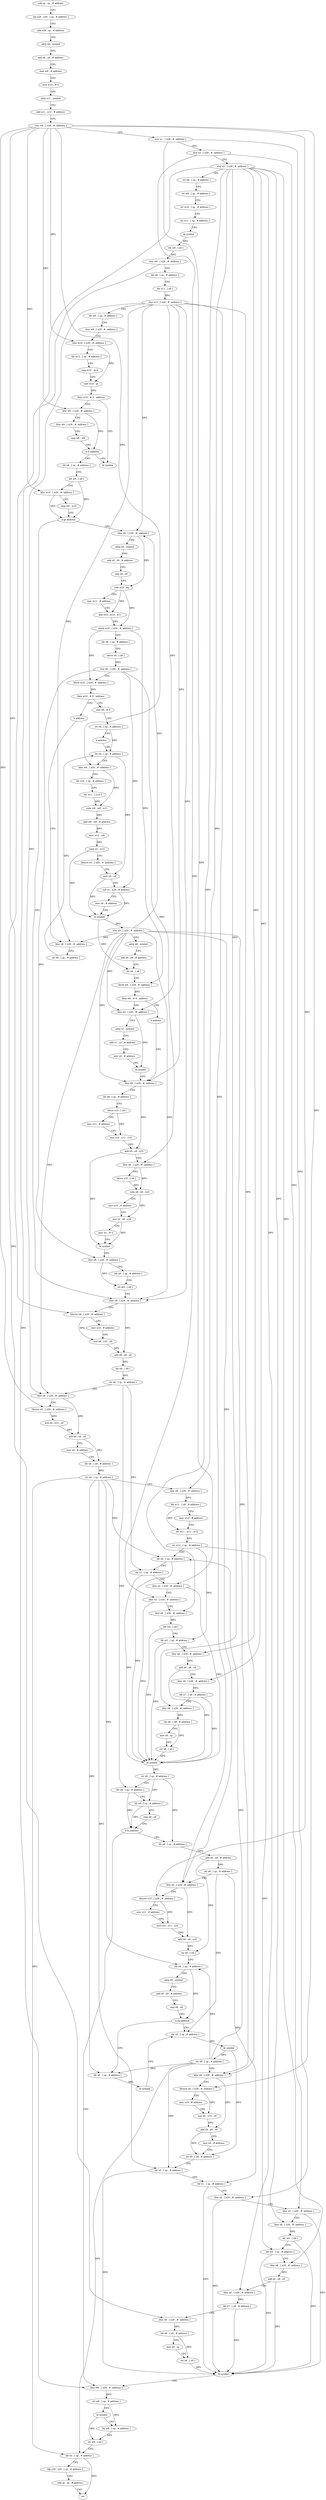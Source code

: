 digraph "func" {
"4227952" [label = "sub sp , sp , # address" ]
"4227956" [label = "stp x29 , x30 , [ sp , # address ]" ]
"4227960" [label = "add x29 , sp , # address" ]
"4227964" [label = "adrp x8 , symbol" ]
"4227968" [label = "add x8 , x8 , # address" ]
"4227972" [label = "mov w9 , # address" ]
"4227976" [label = "mov w10 , # 0" ]
"4227980" [label = "adrp x11 , symbol" ]
"4227984" [label = "add x11 , x11 , # address" ]
"4227988" [label = "stur w0 , [ x29 , #- address ]" ]
"4227992" [label = "stur x1 , [ x29 , #- address ]" ]
"4227996" [label = "stur x2 , [ x29 , #- address ]" ]
"4228000" [label = "stur x3 , [ x29 , #- address ]" ]
"4228004" [label = "str x8 , [ sp , # address ]" ]
"4228008" [label = "str w9 , [ sp , # address ]" ]
"4228012" [label = "str w10 , [ sp , # address ]" ]
"4228016" [label = "str x11 , [ sp , # address ]" ]
"4228020" [label = "bl symbol" ]
"4228024" [label = "ldr w9 , [ x0 ]" ]
"4228028" [label = "stur w9 , [ x29 , #- address ]" ]
"4228032" [label = "ldr x8 , [ sp , # address ]" ]
"4228036" [label = "ldr x11 , [ x8 ]" ]
"4228040" [label = "stur x11 , [ x29 , #- address ]" ]
"4228044" [label = "ldr w9 , [ sp , # address ]" ]
"4228048" [label = "stur w9 , [ x29 , #- address ]" ]
"4228052" [label = "ldur w10 , [ x29 , #- address ]" ]
"4228056" [label = "ldr w12 , [ sp , # address ]" ]
"4228060" [label = "cmp w12 , w10" ]
"4228064" [label = "cset w10 , gt" ]
"4228068" [label = "tbnz w10 , # 0 , address" ]
"4228088" [label = "bl symbol" ]
"4228072" [label = "ldur w8 , [ x29 , #- address ]" ]
"4228076" [label = "ldur w9 , [ x29 , #- address ]" ]
"4228080" [label = "cmp w8 , w9" ]
"4228084" [label = "b.lt address" ]
"4228092" [label = "ldr x8 , [ sp , # address ]" ]
"4228096" [label = "ldr w9 , [ x8 ]" ]
"4228100" [label = "ldur w10 , [ x29 , #- address ]" ]
"4228104" [label = "cmp w9 , w10" ]
"4228108" [label = "b.gt address" ]
"4228352" [label = "ldur x8 , [ x29 , #- address ]" ]
"4228112" [label = "ldur x8 , [ x29 , #- address ]" ]
"4228356" [label = "ldursw x9 , [ x29 , #- address ]" ]
"4228360" [label = "mov x10 , # address" ]
"4228364" [label = "mul x9 , x10 , x9" ]
"4228368" [label = "add x8 , x8 , x9" ]
"4228372" [label = "ldr x8 , [ x8 ]" ]
"4228376" [label = "str x8 , [ sp , # address ]" ]
"4228380" [label = "ldur x8 , [ x29 , #- address ]" ]
"4228384" [label = "ldursw x9 , [ x29 , #- address ]" ]
"4228388" [label = "mul x9 , x10 , x9" ]
"4228392" [label = "add x8 , x8 , x9" ]
"4228396" [label = "mov x9 , # address" ]
"4228400" [label = "ldr x8 , [ x8 , # address ]" ]
"4228404" [label = "str x8 , [ sp , # address ]" ]
"4228408" [label = "ldur x8 , [ x29 , #- address ]" ]
"4228412" [label = "ldr w11 , [ x8 , # address ]" ]
"4228416" [label = "mov w12 , # address" ]
"4228420" [label = "orr w11 , w11 , w12" ]
"4228424" [label = "str w11 , [ sp , # address ]" ]
"4228428" [label = "ldr x0 , [ sp , # address ]" ]
"4228432" [label = "ldr x1 , [ sp , # address ]" ]
"4228436" [label = "ldur x2 , [ x29 , #- address ]" ]
"4228440" [label = "ldur x3 , [ x29 , #- address ]" ]
"4228444" [label = "ldur x8 , [ x29 , #- address ]" ]
"4228448" [label = "ldr w4 , [ x8 ]" ]
"4228452" [label = "ldr w5 , [ sp , # address ]" ]
"4228456" [label = "ldur x8 , [ x29 , #- address ]" ]
"4228460" [label = "add x6 , x8 , x9" ]
"4228464" [label = "ldur x8 , [ x29 , #- address ]" ]
"4228468" [label = "ldr x7 , [ x8 , # address ]" ]
"4228472" [label = "ldur x8 , [ x29 , #- address ]" ]
"4228476" [label = "ldr x8 , [ x8 , # address ]" ]
"4228480" [label = "mov x9 , sp" ]
"4228484" [label = "str x8 , [ x9 ]" ]
"4228488" [label = "bl symbol" ]
"4228492" [label = "str x0 , [ sp , # address ]" ]
"4228496" [label = "ldr x8 , [ sp , # address ]" ]
"4228500" [label = "ldr x9 , [ sp , # address ]" ]
"4228504" [label = "cmp x8 , x9" ]
"4228508" [label = "b.hi address" ]
"4228680" [label = "ldur w8 , [ x29 , #- address ]" ]
"4228512" [label = "ldr x8 , [ sp , # address ]" ]
"4228116" [label = "adrp x9 , symbol" ]
"4228120" [label = "add x9 , x9 , # address" ]
"4228124" [label = "cmp x8 , x9" ]
"4228128" [label = "cset w10 , eq" ]
"4228132" [label = "mov w11 , # address" ]
"4228136" [label = "and w10 , w10 , w11" ]
"4228140" [label = "sturb w10 , [ x29 , #- address ]" ]
"4228144" [label = "ldr x8 , [ sp , # address ]" ]
"4228148" [label = "ldrsw x9 , [ x8 ]" ]
"4228152" [label = "stur x9 , [ x29 , #- address ]" ]
"4228156" [label = "ldurb w10 , [ x29 , #- address ]" ]
"4228160" [label = "tbnz w10 , # 0 , address" ]
"4228168" [label = "mov x8 , # 0" ]
"4228164" [label = "b address" ]
"4228684" [label = "str w8 , [ sp , # address ]" ]
"4228688" [label = "bl symbol" ]
"4228692" [label = "ldr w8 , [ sp , # address ]" ]
"4228696" [label = "str w8 , [ x0 ]" ]
"4228700" [label = "ldr x0 , [ sp , # address ]" ]
"4228704" [label = "ldp x29 , x30 , [ sp , # address ]" ]
"4228708" [label = "add sp , sp , # address" ]
"4228712" [label = "ret" ]
"4228516" [label = "add x8 , x8 , # address" ]
"4228520" [label = "str x8 , [ sp , # address ]" ]
"4228524" [label = "ldur x9 , [ x29 , #- address ]" ]
"4228528" [label = "ldursw x10 , [ x29 , #- address ]" ]
"4228532" [label = "mov x11 , # address" ]
"4228536" [label = "mul x10 , x11 , x10" ]
"4228540" [label = "add x9 , x9 , x10" ]
"4228544" [label = "str x8 , [ x9 ]" ]
"4228548" [label = "ldr x8 , [ sp , # address ]" ]
"4228552" [label = "adrp x9 , symbol" ]
"4228556" [label = "add x9 , x9 , # address" ]
"4228560" [label = "cmp x8 , x9" ]
"4228564" [label = "b.eq address" ]
"4228576" [label = "ldr x0 , [ sp , # address ]" ]
"4228568" [label = "ldr x0 , [ sp , # address ]" ]
"4228172" [label = "str x8 , [ sp , # address ]" ]
"4228176" [label = "b address" ]
"4228188" [label = "ldr x8 , [ sp , # address ]" ]
"4228180" [label = "ldur x8 , [ x29 , #- address ]" ]
"4228580" [label = "bl symbol" ]
"4228584" [label = "str x0 , [ sp , # address ]" ]
"4228588" [label = "ldur x8 , [ x29 , #- address ]" ]
"4228592" [label = "ldursw x9 , [ x29 , #- address ]" ]
"4228596" [label = "mov x10 , # address" ]
"4228600" [label = "mul x9 , x10 , x9" ]
"4228604" [label = "add x8 , x8 , x9" ]
"4228608" [label = "mov x9 , # address" ]
"4228612" [label = "str x0 , [ x8 , # address ]" ]
"4228616" [label = "ldr x0 , [ sp , # address ]" ]
"4228620" [label = "ldr x1 , [ sp , # address ]" ]
"4228624" [label = "ldur x2 , [ x29 , #- address ]" ]
"4228628" [label = "ldur x3 , [ x29 , #- address ]" ]
"4228632" [label = "ldur x8 , [ x29 , #- address ]" ]
"4228636" [label = "ldr w4 , [ x8 ]" ]
"4228640" [label = "ldr w5 , [ sp , # address ]" ]
"4228644" [label = "ldur x8 , [ x29 , #- address ]" ]
"4228648" [label = "add x6 , x8 , x9" ]
"4228652" [label = "ldur x8 , [ x29 , #- address ]" ]
"4228656" [label = "ldr x7 , [ x8 , # address ]" ]
"4228660" [label = "ldur x8 , [ x29 , #- address ]" ]
"4228664" [label = "ldr x8 , [ x8 , # address ]" ]
"4228668" [label = "mov x9 , sp" ]
"4228672" [label = "str x8 , [ x9 ]" ]
"4228676" [label = "bl symbol" ]
"4228572" [label = "bl symbol" ]
"4228192" [label = "ldur w9 , [ x29 , #- address ]" ]
"4228196" [label = "ldr x10 , [ sp , # address ]" ]
"4228200" [label = "ldr w11 , [ x10 ]" ]
"4228204" [label = "subs w9 , w9 , w11" ]
"4228208" [label = "add w9 , w9 , # address" ]
"4228212" [label = "mov w12 , w9" ]
"4228216" [label = "sxtw x2 , w12" ]
"4228220" [label = "ldursw x3 , [ x29 , #- address ]" ]
"4228224" [label = "mov x0 , x8" ]
"4228228" [label = "sub x1 , x29 , # address" ]
"4228232" [label = "mov x4 , # address" ]
"4228236" [label = "bl symbol" ]
"4228240" [label = "stur x0 , [ x29 , #- address ]" ]
"4228244" [label = "adrp x8 , symbol" ]
"4228248" [label = "add x8 , x8 , # address" ]
"4228252" [label = "str x0 , [ x8 ]" ]
"4228256" [label = "ldurb w9 , [ x29 , #- address ]" ]
"4228260" [label = "tbnz w9 , # 0 , address" ]
"4228268" [label = "ldur x0 , [ x29 , #- address ]" ]
"4228264" [label = "b address" ]
"4228184" [label = "str x8 , [ sp , # address ]" ]
"4228272" [label = "adrp x1 , symbol" ]
"4228276" [label = "add x1 , x1 , # address" ]
"4228280" [label = "mov x2 , # address" ]
"4228284" [label = "bl symbol" ]
"4228288" [label = "ldur x8 , [ x29 , #- address ]" ]
"4228292" [label = "ldr x9 , [ sp , # address ]" ]
"4228296" [label = "ldrsw x10 , [ x9 ]" ]
"4228300" [label = "mov x11 , # address" ]
"4228304" [label = "mul x10 , x11 , x10" ]
"4228308" [label = "add x0 , x8 , x10" ]
"4228312" [label = "ldur x8 , [ x29 , #- address ]" ]
"4228316" [label = "ldrsw x10 , [ x9 ]" ]
"4228320" [label = "subs x8 , x8 , x10" ]
"4228324" [label = "mov x10 , # address" ]
"4228328" [label = "mul x2 , x8 , x10" ]
"4228332" [label = "mov w1 , # 0" ]
"4228336" [label = "bl symbol" ]
"4228340" [label = "ldur x8 , [ x29 , #- address ]" ]
"4228344" [label = "ldr x9 , [ sp , # address ]" ]
"4228348" [label = "str w8 , [ x9 ]" ]
"4227952" -> "4227956" [ label = "CFG" ]
"4227956" -> "4227960" [ label = "CFG" ]
"4227960" -> "4227964" [ label = "CFG" ]
"4227964" -> "4227968" [ label = "CFG" ]
"4227968" -> "4227972" [ label = "CFG" ]
"4227972" -> "4227976" [ label = "CFG" ]
"4227976" -> "4227980" [ label = "CFG" ]
"4227980" -> "4227984" [ label = "CFG" ]
"4227984" -> "4227988" [ label = "CFG" ]
"4227988" -> "4227992" [ label = "CFG" ]
"4227988" -> "4228052" [ label = "DFG" ]
"4227988" -> "4228072" [ label = "DFG" ]
"4227988" -> "4228100" [ label = "DFG" ]
"4227988" -> "4228356" [ label = "DFG" ]
"4227988" -> "4228384" [ label = "DFG" ]
"4227988" -> "4228528" [ label = "DFG" ]
"4227988" -> "4228592" [ label = "DFG" ]
"4227988" -> "4228192" [ label = "DFG" ]
"4227992" -> "4227996" [ label = "CFG" ]
"4227992" -> "4228436" [ label = "DFG" ]
"4227992" -> "4228624" [ label = "DFG" ]
"4227996" -> "4228000" [ label = "CFG" ]
"4227996" -> "4228440" [ label = "DFG" ]
"4227996" -> "4228628" [ label = "DFG" ]
"4228000" -> "4228004" [ label = "CFG" ]
"4228000" -> "4228408" [ label = "DFG" ]
"4228000" -> "4228444" [ label = "DFG" ]
"4228000" -> "4228456" [ label = "DFG" ]
"4228000" -> "4228464" [ label = "DFG" ]
"4228000" -> "4228472" [ label = "DFG" ]
"4228000" -> "4228632" [ label = "DFG" ]
"4228000" -> "4228644" [ label = "DFG" ]
"4228000" -> "4228652" [ label = "DFG" ]
"4228000" -> "4228660" [ label = "DFG" ]
"4228004" -> "4228008" [ label = "CFG" ]
"4228008" -> "4228012" [ label = "CFG" ]
"4228012" -> "4228016" [ label = "CFG" ]
"4228016" -> "4228020" [ label = "CFG" ]
"4228020" -> "4228024" [ label = "DFG" ]
"4228024" -> "4228028" [ label = "DFG" ]
"4228028" -> "4228032" [ label = "CFG" ]
"4228028" -> "4228680" [ label = "DFG" ]
"4228032" -> "4228036" [ label = "CFG" ]
"4228036" -> "4228040" [ label = "DFG" ]
"4228040" -> "4228044" [ label = "CFG" ]
"4228040" -> "4228352" [ label = "DFG" ]
"4228040" -> "4228380" [ label = "DFG" ]
"4228040" -> "4228112" [ label = "DFG" ]
"4228040" -> "4228524" [ label = "DFG" ]
"4228040" -> "4228588" [ label = "DFG" ]
"4228040" -> "4228180" [ label = "DFG" ]
"4228040" -> "4228268" [ label = "DFG" ]
"4228040" -> "4228288" [ label = "DFG" ]
"4228044" -> "4228048" [ label = "CFG" ]
"4228048" -> "4228052" [ label = "CFG" ]
"4228052" -> "4228056" [ label = "CFG" ]
"4228052" -> "4228064" [ label = "DFG" ]
"4228056" -> "4228060" [ label = "CFG" ]
"4228060" -> "4228064" [ label = "CFG" ]
"4228064" -> "4228068" [ label = "DFG" ]
"4228068" -> "4228088" [ label = "CFG" ]
"4228068" -> "4228072" [ label = "CFG" ]
"4228072" -> "4228076" [ label = "CFG" ]
"4228072" -> "4228084" [ label = "DFG" ]
"4228076" -> "4228080" [ label = "CFG" ]
"4228080" -> "4228084" [ label = "CFG" ]
"4228084" -> "4228092" [ label = "CFG" ]
"4228084" -> "4228088" [ label = "CFG" ]
"4228092" -> "4228096" [ label = "CFG" ]
"4228096" -> "4228100" [ label = "CFG" ]
"4228096" -> "4228108" [ label = "DFG" ]
"4228100" -> "4228104" [ label = "CFG" ]
"4228100" -> "4228108" [ label = "DFG" ]
"4228104" -> "4228108" [ label = "CFG" ]
"4228108" -> "4228352" [ label = "CFG" ]
"4228108" -> "4228112" [ label = "CFG" ]
"4228352" -> "4228356" [ label = "CFG" ]
"4228352" -> "4228368" [ label = "DFG" ]
"4228112" -> "4228116" [ label = "CFG" ]
"4228112" -> "4228128" [ label = "DFG" ]
"4228356" -> "4228360" [ label = "CFG" ]
"4228356" -> "4228364" [ label = "DFG" ]
"4228360" -> "4228364" [ label = "CFG" ]
"4228364" -> "4228368" [ label = "DFG" ]
"4228368" -> "4228372" [ label = "DFG" ]
"4228372" -> "4228376" [ label = "DFG" ]
"4228376" -> "4228380" [ label = "CFG" ]
"4228376" -> "4228432" [ label = "DFG" ]
"4228376" -> "4228496" [ label = "DFG" ]
"4228380" -> "4228384" [ label = "CFG" ]
"4228380" -> "4228392" [ label = "DFG" ]
"4228384" -> "4228388" [ label = "DFG" ]
"4228388" -> "4228392" [ label = "DFG" ]
"4228392" -> "4228396" [ label = "CFG" ]
"4228392" -> "4228400" [ label = "DFG" ]
"4228396" -> "4228400" [ label = "CFG" ]
"4228400" -> "4228404" [ label = "DFG" ]
"4228404" -> "4228408" [ label = "CFG" ]
"4228404" -> "4228428" [ label = "DFG" ]
"4228404" -> "4228700" [ label = "DFG" ]
"4228404" -> "4228548" [ label = "DFG" ]
"4228404" -> "4228616" [ label = "DFG" ]
"4228404" -> "4228568" [ label = "DFG" ]
"4228408" -> "4228412" [ label = "DFG" ]
"4228412" -> "4228416" [ label = "CFG" ]
"4228412" -> "4228420" [ label = "DFG" ]
"4228416" -> "4228420" [ label = "CFG" ]
"4228420" -> "4228424" [ label = "DFG" ]
"4228424" -> "4228428" [ label = "CFG" ]
"4228424" -> "4228452" [ label = "DFG" ]
"4228424" -> "4228640" [ label = "DFG" ]
"4228428" -> "4228432" [ label = "CFG" ]
"4228428" -> "4228488" [ label = "DFG" ]
"4228432" -> "4228436" [ label = "CFG" ]
"4228432" -> "4228488" [ label = "DFG" ]
"4228436" -> "4228440" [ label = "CFG" ]
"4228436" -> "4228488" [ label = "DFG" ]
"4228440" -> "4228444" [ label = "CFG" ]
"4228440" -> "4228488" [ label = "DFG" ]
"4228444" -> "4228448" [ label = "DFG" ]
"4228448" -> "4228452" [ label = "CFG" ]
"4228448" -> "4228488" [ label = "DFG" ]
"4228452" -> "4228456" [ label = "CFG" ]
"4228452" -> "4228488" [ label = "DFG" ]
"4228456" -> "4228460" [ label = "DFG" ]
"4228460" -> "4228464" [ label = "CFG" ]
"4228460" -> "4228488" [ label = "DFG" ]
"4228464" -> "4228468" [ label = "DFG" ]
"4228468" -> "4228472" [ label = "CFG" ]
"4228468" -> "4228488" [ label = "DFG" ]
"4228472" -> "4228476" [ label = "DFG" ]
"4228476" -> "4228480" [ label = "CFG" ]
"4228476" -> "4228484" [ label = "DFG" ]
"4228480" -> "4228484" [ label = "CFG" ]
"4228484" -> "4228488" [ label = "DFG" ]
"4228488" -> "4228492" [ label = "DFG" ]
"4228492" -> "4228496" [ label = "CFG" ]
"4228492" -> "4228500" [ label = "DFG" ]
"4228492" -> "4228512" [ label = "DFG" ]
"4228496" -> "4228500" [ label = "CFG" ]
"4228496" -> "4228508" [ label = "DFG" ]
"4228500" -> "4228504" [ label = "CFG" ]
"4228500" -> "4228508" [ label = "DFG" ]
"4228504" -> "4228508" [ label = "CFG" ]
"4228508" -> "4228680" [ label = "CFG" ]
"4228508" -> "4228512" [ label = "CFG" ]
"4228680" -> "4228684" [ label = "DFG" ]
"4228512" -> "4228516" [ label = "DFG" ]
"4228116" -> "4228120" [ label = "CFG" ]
"4228120" -> "4228124" [ label = "CFG" ]
"4228124" -> "4228128" [ label = "CFG" ]
"4228128" -> "4228132" [ label = "CFG" ]
"4228128" -> "4228136" [ label = "DFG" ]
"4228128" -> "4228140" [ label = "DFG" ]
"4228132" -> "4228136" [ label = "CFG" ]
"4228136" -> "4228140" [ label = "DFG" ]
"4228140" -> "4228144" [ label = "CFG" ]
"4228140" -> "4228156" [ label = "DFG" ]
"4228140" -> "4228256" [ label = "DFG" ]
"4228144" -> "4228148" [ label = "CFG" ]
"4228148" -> "4228152" [ label = "DFG" ]
"4228152" -> "4228156" [ label = "CFG" ]
"4228152" -> "4228312" [ label = "DFG" ]
"4228152" -> "4228340" [ label = "DFG" ]
"4228152" -> "4228228" [ label = "DFG" ]
"4228156" -> "4228160" [ label = "DFG" ]
"4228160" -> "4228168" [ label = "CFG" ]
"4228160" -> "4228164" [ label = "CFG" ]
"4228168" -> "4228172" [ label = "CFG" ]
"4228164" -> "4228180" [ label = "CFG" ]
"4228684" -> "4228688" [ label = "CFG" ]
"4228684" -> "4228692" [ label = "DFG" ]
"4228688" -> "4228692" [ label = "CFG" ]
"4228688" -> "4228696" [ label = "DFG" ]
"4228692" -> "4228696" [ label = "DFG" ]
"4228696" -> "4228700" [ label = "CFG" ]
"4228700" -> "4228704" [ label = "CFG" ]
"4228700" -> "4228712" [ label = "DFG" ]
"4228704" -> "4228708" [ label = "CFG" ]
"4228708" -> "4228712" [ label = "CFG" ]
"4228516" -> "4228520" [ label = "DFG" ]
"4228516" -> "4228544" [ label = "DFG" ]
"4228520" -> "4228524" [ label = "CFG" ]
"4228520" -> "4228576" [ label = "DFG" ]
"4228520" -> "4228620" [ label = "DFG" ]
"4228524" -> "4228528" [ label = "CFG" ]
"4228524" -> "4228540" [ label = "DFG" ]
"4228528" -> "4228532" [ label = "CFG" ]
"4228528" -> "4228536" [ label = "DFG" ]
"4228532" -> "4228536" [ label = "CFG" ]
"4228536" -> "4228540" [ label = "DFG" ]
"4228540" -> "4228544" [ label = "DFG" ]
"4228544" -> "4228548" [ label = "CFG" ]
"4228548" -> "4228552" [ label = "CFG" ]
"4228548" -> "4228564" [ label = "DFG" ]
"4228552" -> "4228556" [ label = "CFG" ]
"4228556" -> "4228560" [ label = "CFG" ]
"4228560" -> "4228564" [ label = "CFG" ]
"4228564" -> "4228576" [ label = "CFG" ]
"4228564" -> "4228568" [ label = "CFG" ]
"4228576" -> "4228580" [ label = "DFG" ]
"4228568" -> "4228572" [ label = "DFG" ]
"4228172" -> "4228176" [ label = "CFG" ]
"4228172" -> "4228188" [ label = "DFG" ]
"4228176" -> "4228188" [ label = "CFG" ]
"4228188" -> "4228192" [ label = "CFG" ]
"4228188" -> "4228224" [ label = "DFG" ]
"4228180" -> "4228184" [ label = "DFG" ]
"4228580" -> "4228584" [ label = "DFG" ]
"4228580" -> "4228612" [ label = "DFG" ]
"4228584" -> "4228588" [ label = "CFG" ]
"4228584" -> "4228428" [ label = "DFG" ]
"4228584" -> "4228700" [ label = "DFG" ]
"4228584" -> "4228548" [ label = "DFG" ]
"4228584" -> "4228616" [ label = "DFG" ]
"4228584" -> "4228568" [ label = "DFG" ]
"4228588" -> "4228592" [ label = "CFG" ]
"4228588" -> "4228604" [ label = "DFG" ]
"4228592" -> "4228596" [ label = "CFG" ]
"4228592" -> "4228600" [ label = "DFG" ]
"4228596" -> "4228600" [ label = "CFG" ]
"4228600" -> "4228604" [ label = "DFG" ]
"4228604" -> "4228608" [ label = "CFG" ]
"4228604" -> "4228612" [ label = "DFG" ]
"4228608" -> "4228612" [ label = "CFG" ]
"4228612" -> "4228616" [ label = "CFG" ]
"4228616" -> "4228620" [ label = "CFG" ]
"4228616" -> "4228676" [ label = "DFG" ]
"4228620" -> "4228624" [ label = "CFG" ]
"4228620" -> "4228676" [ label = "DFG" ]
"4228624" -> "4228628" [ label = "CFG" ]
"4228624" -> "4228676" [ label = "DFG" ]
"4228628" -> "4228632" [ label = "CFG" ]
"4228628" -> "4228676" [ label = "DFG" ]
"4228632" -> "4228636" [ label = "DFG" ]
"4228636" -> "4228640" [ label = "CFG" ]
"4228636" -> "4228676" [ label = "DFG" ]
"4228640" -> "4228644" [ label = "CFG" ]
"4228640" -> "4228676" [ label = "DFG" ]
"4228644" -> "4228648" [ label = "DFG" ]
"4228648" -> "4228652" [ label = "CFG" ]
"4228648" -> "4228676" [ label = "DFG" ]
"4228652" -> "4228656" [ label = "DFG" ]
"4228656" -> "4228660" [ label = "CFG" ]
"4228656" -> "4228676" [ label = "DFG" ]
"4228660" -> "4228664" [ label = "DFG" ]
"4228664" -> "4228668" [ label = "CFG" ]
"4228664" -> "4228672" [ label = "DFG" ]
"4228668" -> "4228672" [ label = "CFG" ]
"4228672" -> "4228676" [ label = "DFG" ]
"4228676" -> "4228680" [ label = "CFG" ]
"4228572" -> "4228576" [ label = "CFG" ]
"4228192" -> "4228196" [ label = "CFG" ]
"4228192" -> "4228204" [ label = "DFG" ]
"4228196" -> "4228200" [ label = "CFG" ]
"4228200" -> "4228204" [ label = "DFG" ]
"4228204" -> "4228208" [ label = "DFG" ]
"4228208" -> "4228212" [ label = "DFG" ]
"4228212" -> "4228216" [ label = "DFG" ]
"4228216" -> "4228220" [ label = "CFG" ]
"4228216" -> "4228236" [ label = "DFG" ]
"4228220" -> "4228224" [ label = "CFG" ]
"4228224" -> "4228228" [ label = "CFG" ]
"4228224" -> "4228236" [ label = "DFG" ]
"4228228" -> "4228232" [ label = "CFG" ]
"4228228" -> "4228236" [ label = "DFG" ]
"4228232" -> "4228236" [ label = "CFG" ]
"4228236" -> "4228240" [ label = "DFG" ]
"4228236" -> "4228252" [ label = "DFG" ]
"4228240" -> "4228244" [ label = "CFG" ]
"4228240" -> "4228352" [ label = "DFG" ]
"4228240" -> "4228380" [ label = "DFG" ]
"4228240" -> "4228112" [ label = "DFG" ]
"4228240" -> "4228524" [ label = "DFG" ]
"4228240" -> "4228588" [ label = "DFG" ]
"4228240" -> "4228180" [ label = "DFG" ]
"4228240" -> "4228268" [ label = "DFG" ]
"4228240" -> "4228288" [ label = "DFG" ]
"4228244" -> "4228248" [ label = "CFG" ]
"4228248" -> "4228252" [ label = "CFG" ]
"4228252" -> "4228256" [ label = "CFG" ]
"4228256" -> "4228260" [ label = "DFG" ]
"4228260" -> "4228268" [ label = "CFG" ]
"4228260" -> "4228264" [ label = "CFG" ]
"4228268" -> "4228272" [ label = "CFG" ]
"4228268" -> "4228284" [ label = "DFG" ]
"4228264" -> "4228288" [ label = "CFG" ]
"4228184" -> "4228188" [ label = "DFG" ]
"4228272" -> "4228276" [ label = "CFG" ]
"4228276" -> "4228280" [ label = "CFG" ]
"4228280" -> "4228284" [ label = "CFG" ]
"4228284" -> "4228288" [ label = "CFG" ]
"4228288" -> "4228292" [ label = "CFG" ]
"4228288" -> "4228308" [ label = "DFG" ]
"4228292" -> "4228296" [ label = "CFG" ]
"4228296" -> "4228300" [ label = "CFG" ]
"4228296" -> "4228304" [ label = "DFG" ]
"4228300" -> "4228304" [ label = "CFG" ]
"4228304" -> "4228308" [ label = "DFG" ]
"4228308" -> "4228312" [ label = "CFG" ]
"4228308" -> "4228336" [ label = "DFG" ]
"4228312" -> "4228316" [ label = "CFG" ]
"4228312" -> "4228320" [ label = "DFG" ]
"4228316" -> "4228320" [ label = "DFG" ]
"4228320" -> "4228324" [ label = "CFG" ]
"4228320" -> "4228328" [ label = "DFG" ]
"4228324" -> "4228328" [ label = "CFG" ]
"4228328" -> "4228332" [ label = "CFG" ]
"4228328" -> "4228336" [ label = "DFG" ]
"4228332" -> "4228336" [ label = "CFG" ]
"4228336" -> "4228340" [ label = "CFG" ]
"4228340" -> "4228344" [ label = "CFG" ]
"4228340" -> "4228348" [ label = "DFG" ]
"4228344" -> "4228348" [ label = "CFG" ]
"4228348" -> "4228352" [ label = "CFG" ]
}
